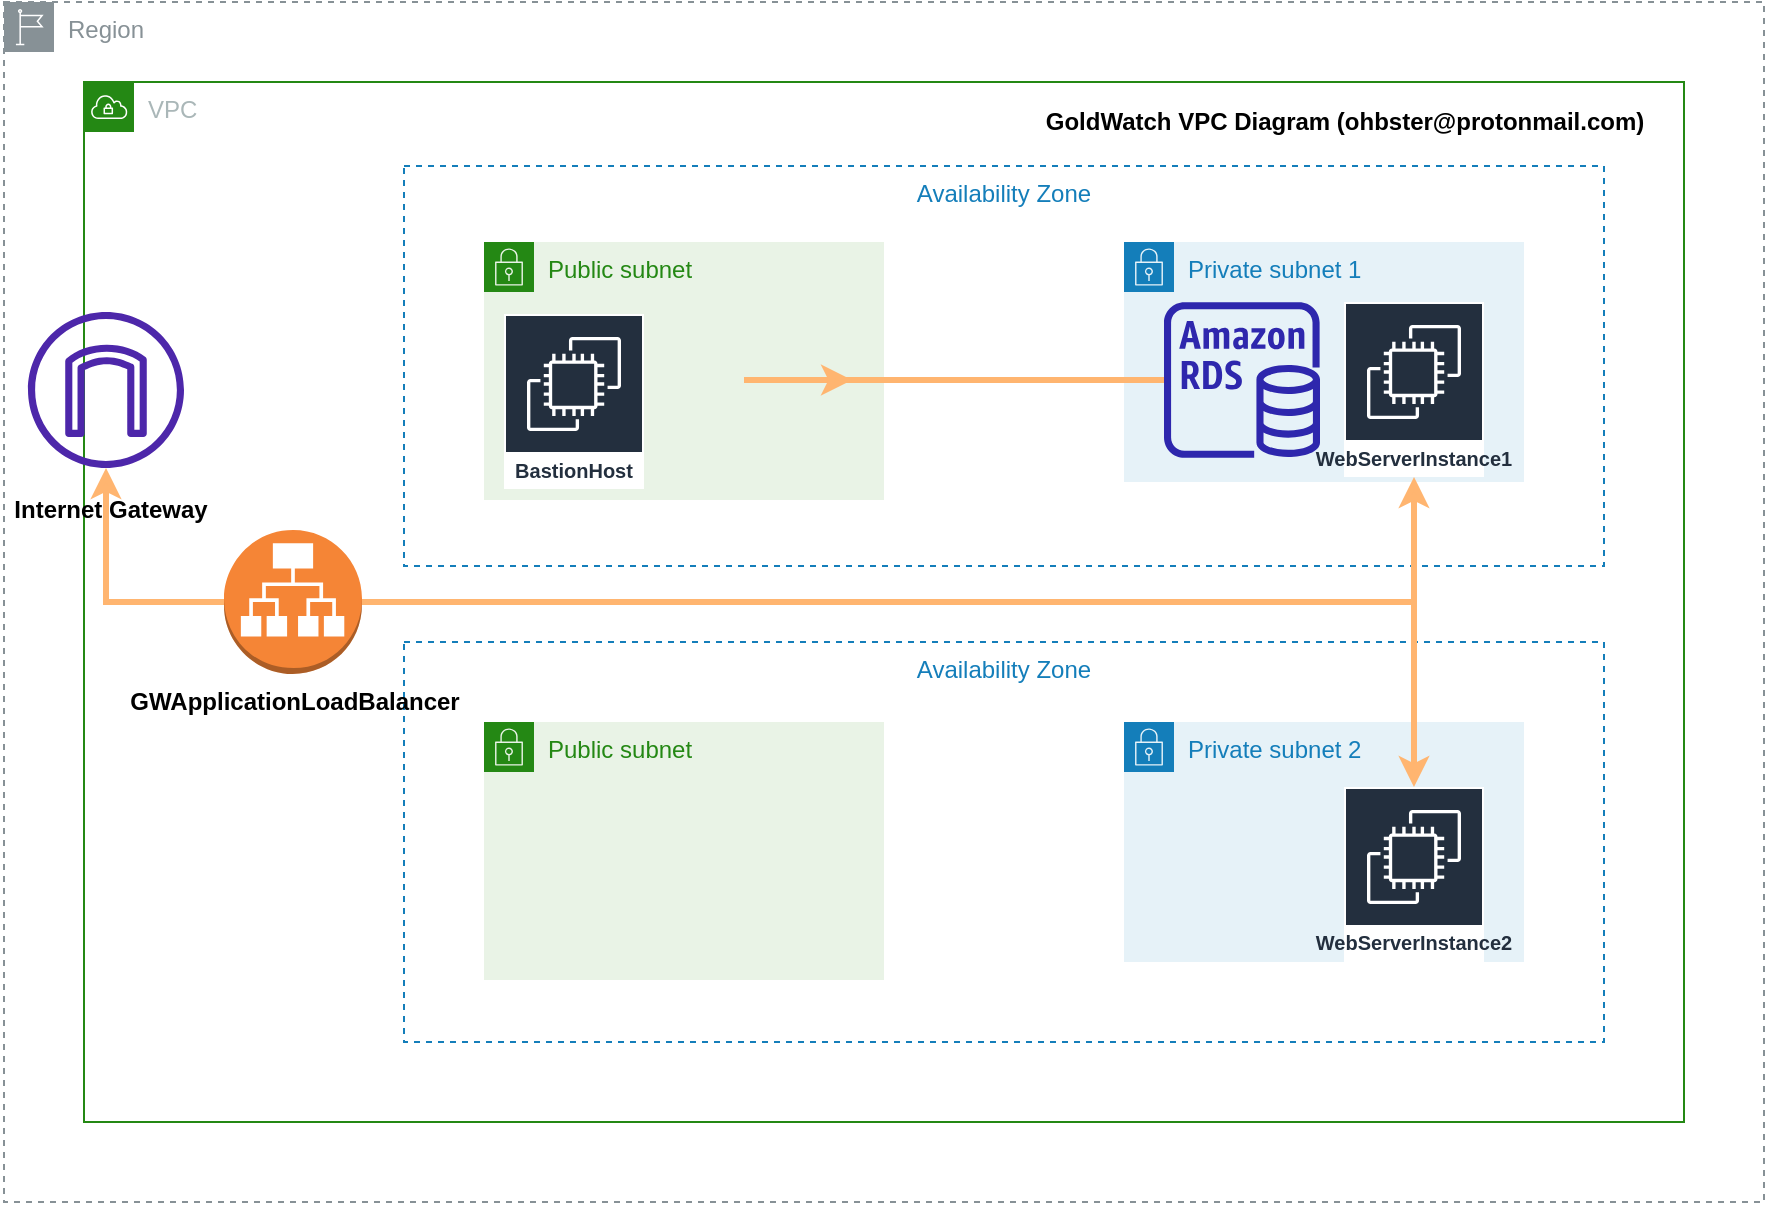 <mxfile version="19.0.0" type="device"><diagram id="r2kFCIz7Z4hUU_vQN4tL" name="Page-1"><mxGraphModel dx="868" dy="455" grid="1" gridSize="10" guides="1" tooltips="1" connect="1" arrows="1" fold="1" page="1" pageScale="1" pageWidth="1100" pageHeight="850" math="0" shadow="0"><root><mxCell id="0"/><mxCell id="1" parent="0"/><mxCell id="VqU6aoLuSzsEIlmfzlet-1" value="Region" style="sketch=0;outlineConnect=0;gradientColor=none;html=1;whiteSpace=wrap;fontSize=12;fontStyle=0;shape=mxgraph.aws4.group;grIcon=mxgraph.aws4.group_region;strokeColor=#879196;fillColor=none;verticalAlign=top;align=left;spacingLeft=30;fontColor=#879196;dashed=1;" parent="1" vertex="1"><mxGeometry x="120" y="200" width="880" height="600" as="geometry"/></mxCell><mxCell id="VqU6aoLuSzsEIlmfzlet-2" value="VPC" style="points=[[0,0],[0.25,0],[0.5,0],[0.75,0],[1,0],[1,0.25],[1,0.5],[1,0.75],[1,1],[0.75,1],[0.5,1],[0.25,1],[0,1],[0,0.75],[0,0.5],[0,0.25]];outlineConnect=0;gradientColor=none;html=1;whiteSpace=wrap;fontSize=12;fontStyle=0;container=1;pointerEvents=0;collapsible=0;recursiveResize=0;shape=mxgraph.aws4.group;grIcon=mxgraph.aws4.group_vpc;strokeColor=#248814;fillColor=none;verticalAlign=top;align=left;spacingLeft=30;fontColor=#AAB7B8;dashed=0;" parent="1" vertex="1"><mxGeometry x="160" y="240" width="800" height="520" as="geometry"/></mxCell><mxCell id="VqU6aoLuSzsEIlmfzlet-5" value="Availability Zone" style="fillColor=none;strokeColor=#147EBA;dashed=1;verticalAlign=top;fontStyle=0;fontColor=#147EBA;" parent="VqU6aoLuSzsEIlmfzlet-2" vertex="1"><mxGeometry x="160" y="280" width="600" height="200" as="geometry"/></mxCell><mxCell id="VqU6aoLuSzsEIlmfzlet-11" value="Private subnet 2" style="points=[[0,0],[0.25,0],[0.5,0],[0.75,0],[1,0],[1,0.25],[1,0.5],[1,0.75],[1,1],[0.75,1],[0.5,1],[0.25,1],[0,1],[0,0.75],[0,0.5],[0,0.25]];outlineConnect=0;gradientColor=none;html=1;whiteSpace=wrap;fontSize=12;fontStyle=0;container=1;pointerEvents=0;collapsible=0;recursiveResize=0;shape=mxgraph.aws4.group;grIcon=mxgraph.aws4.group_security_group;grStroke=0;strokeColor=#147EBA;fillColor=#E6F2F8;verticalAlign=top;align=left;spacingLeft=30;fontColor=#147EBA;dashed=0;" parent="VqU6aoLuSzsEIlmfzlet-2" vertex="1"><mxGeometry x="520" y="320" width="200" height="120" as="geometry"/></mxCell><mxCell id="VqU6aoLuSzsEIlmfzlet-17" value="WebServerInstance2" style="sketch=0;outlineConnect=0;fontColor=#232F3E;gradientColor=none;strokeColor=#ffffff;fillColor=#232F3E;dashed=0;verticalLabelPosition=middle;verticalAlign=bottom;align=center;html=1;whiteSpace=wrap;fontSize=10;fontStyle=1;spacing=3;shape=mxgraph.aws4.productIcon;prIcon=mxgraph.aws4.ec2;" parent="VqU6aoLuSzsEIlmfzlet-2" vertex="1"><mxGeometry x="630" y="352.5" width="70" height="87.5" as="geometry"/></mxCell><mxCell id="VqU6aoLuSzsEIlmfzlet-22" value="Public subnet" style="points=[[0,0],[0.25,0],[0.5,0],[0.75,0],[1,0],[1,0.25],[1,0.5],[1,0.75],[1,1],[0.75,1],[0.5,1],[0.25,1],[0,1],[0,0.75],[0,0.5],[0,0.25]];outlineConnect=0;gradientColor=none;html=1;whiteSpace=wrap;fontSize=12;fontStyle=0;container=1;pointerEvents=0;collapsible=0;recursiveResize=0;shape=mxgraph.aws4.group;grIcon=mxgraph.aws4.group_security_group;grStroke=0;strokeColor=#248814;fillColor=#E9F3E6;verticalAlign=top;align=left;spacingLeft=30;fontColor=#248814;dashed=0;" parent="VqU6aoLuSzsEIlmfzlet-2" vertex="1"><mxGeometry x="200" y="320" width="200" height="129" as="geometry"/></mxCell><mxCell id="VqU6aoLuSzsEIlmfzlet-4" value="Availability Zone" style="fillColor=none;strokeColor=#147EBA;dashed=1;verticalAlign=top;fontStyle=0;fontColor=#147EBA;" parent="VqU6aoLuSzsEIlmfzlet-2" vertex="1"><mxGeometry x="160" y="42" width="600" height="200" as="geometry"/></mxCell><mxCell id="640oONvyQZ_DDmmQ-1xn-8" style="edgeStyle=orthogonalEdgeStyle;rounded=0;orthogonalLoop=1;jettySize=auto;html=1;strokeColor=#FFB570;strokeWidth=3;" parent="VqU6aoLuSzsEIlmfzlet-2" source="640oONvyQZ_DDmmQ-1xn-5" target="VqU6aoLuSzsEIlmfzlet-17" edge="1"><mxGeometry relative="1" as="geometry"/></mxCell><mxCell id="640oONvyQZ_DDmmQ-1xn-5" value="" style="outlineConnect=0;dashed=0;verticalLabelPosition=bottom;verticalAlign=top;align=center;html=1;shape=mxgraph.aws3.application_load_balancer;fillColor=#F58536;gradientColor=none;" parent="VqU6aoLuSzsEIlmfzlet-2" vertex="1"><mxGeometry x="70" y="224" width="69" height="72" as="geometry"/></mxCell><mxCell id="640oONvyQZ_DDmmQ-1xn-10" value="&lt;b&gt;GWApplicationLoadBalancer&lt;br&gt;&lt;/b&gt;" style="text;html=1;resizable=0;autosize=1;align=center;verticalAlign=middle;points=[];fillColor=none;strokeColor=none;rounded=0;" parent="VqU6aoLuSzsEIlmfzlet-2" vertex="1"><mxGeometry x="14.5" y="300" width="180" height="20" as="geometry"/></mxCell><mxCell id="VqU6aoLuSzsEIlmfzlet-25" value="" style="sketch=0;outlineConnect=0;fontColor=#232F3E;gradientColor=none;fillColor=#4D27AA;strokeColor=none;dashed=0;verticalLabelPosition=bottom;verticalAlign=top;align=center;html=1;fontSize=12;fontStyle=0;aspect=fixed;pointerEvents=1;shape=mxgraph.aws4.internet_gateway;" parent="VqU6aoLuSzsEIlmfzlet-2" vertex="1"><mxGeometry x="-28" y="115" width="78" height="78" as="geometry"/></mxCell><mxCell id="640oONvyQZ_DDmmQ-1xn-9" style="edgeStyle=orthogonalEdgeStyle;rounded=0;orthogonalLoop=1;jettySize=auto;html=1;strokeColor=#FFB570;strokeWidth=3;" parent="VqU6aoLuSzsEIlmfzlet-2" source="640oONvyQZ_DDmmQ-1xn-5" target="VqU6aoLuSzsEIlmfzlet-25" edge="1"><mxGeometry relative="1" as="geometry"/></mxCell><mxCell id="DFTTwwL8Em27RZN8OPU--3" value="&lt;b&gt;Internet Gateway&lt;/b&gt;" style="text;html=1;resizable=0;autosize=1;align=center;verticalAlign=middle;points=[];fillColor=none;strokeColor=none;rounded=0;" parent="VqU6aoLuSzsEIlmfzlet-2" vertex="1"><mxGeometry x="-42" y="204" width="110" height="20" as="geometry"/></mxCell><mxCell id="640oONvyQZ_DDmmQ-1xn-11" value="&lt;b&gt;GoldWatch VPC Diagram (ohbster@protonmail.com)&lt;/b&gt;" style="text;html=1;resizable=0;autosize=1;align=center;verticalAlign=middle;points=[];fillColor=none;strokeColor=none;rounded=0;" parent="VqU6aoLuSzsEIlmfzlet-2" vertex="1"><mxGeometry x="475" y="10" width="310" height="20" as="geometry"/></mxCell><mxCell id="VqU6aoLuSzsEIlmfzlet-7" value="Public subnet" style="points=[[0,0],[0.25,0],[0.5,0],[0.75,0],[1,0],[1,0.25],[1,0.5],[1,0.75],[1,1],[0.75,1],[0.5,1],[0.25,1],[0,1],[0,0.75],[0,0.5],[0,0.25]];outlineConnect=0;gradientColor=none;html=1;whiteSpace=wrap;fontSize=12;fontStyle=0;container=1;pointerEvents=0;collapsible=0;recursiveResize=0;shape=mxgraph.aws4.group;grIcon=mxgraph.aws4.group_security_group;grStroke=0;strokeColor=#248814;fillColor=#E9F3E6;verticalAlign=top;align=left;spacingLeft=30;fontColor=#248814;dashed=0;" parent="1" vertex="1"><mxGeometry x="360" y="320" width="200" height="129" as="geometry"/></mxCell><mxCell id="VqU6aoLuSzsEIlmfzlet-20" value="BastionHost" style="sketch=0;outlineConnect=0;fontColor=#232F3E;gradientColor=none;strokeColor=#ffffff;fillColor=#232F3E;dashed=0;verticalLabelPosition=middle;verticalAlign=bottom;align=center;html=1;whiteSpace=wrap;fontSize=10;fontStyle=1;spacing=3;shape=mxgraph.aws4.productIcon;prIcon=mxgraph.aws4.ec2;" parent="VqU6aoLuSzsEIlmfzlet-7" vertex="1"><mxGeometry x="10" y="36" width="70" height="87.5" as="geometry"/></mxCell><mxCell id="VqU6aoLuSzsEIlmfzlet-9" value="Private subnet 1" style="points=[[0,0],[0.25,0],[0.5,0],[0.75,0],[1,0],[1,0.25],[1,0.5],[1,0.75],[1,1],[0.75,1],[0.5,1],[0.25,1],[0,1],[0,0.75],[0,0.5],[0,0.25]];outlineConnect=0;gradientColor=none;html=1;whiteSpace=wrap;fontSize=12;fontStyle=0;container=1;pointerEvents=0;collapsible=0;recursiveResize=0;shape=mxgraph.aws4.group;grIcon=mxgraph.aws4.group_security_group;grStroke=0;strokeColor=#147EBA;fillColor=#E6F2F8;verticalAlign=top;align=left;spacingLeft=30;fontColor=#147EBA;dashed=0;" parent="1" vertex="1"><mxGeometry x="680" y="320" width="200" height="120" as="geometry"/></mxCell><mxCell id="VqU6aoLuSzsEIlmfzlet-16" value="WebServerInstance1" style="sketch=0;outlineConnect=0;fontColor=#232F3E;gradientColor=none;strokeColor=#ffffff;fillColor=#232F3E;dashed=0;verticalLabelPosition=middle;verticalAlign=bottom;align=center;html=1;whiteSpace=wrap;fontSize=10;fontStyle=1;spacing=3;shape=mxgraph.aws4.productIcon;prIcon=mxgraph.aws4.ec2;" parent="VqU6aoLuSzsEIlmfzlet-9" vertex="1"><mxGeometry x="110" y="30" width="70" height="87.5" as="geometry"/></mxCell><mxCell id="DFTTwwL8Em27RZN8OPU--4" style="edgeStyle=orthogonalEdgeStyle;rounded=0;orthogonalLoop=1;jettySize=auto;html=1;strokeWidth=3;strokeColor=#FFB570;" parent="1" source="VqU6aoLuSzsEIlmfzlet-18" edge="1"><mxGeometry relative="1" as="geometry"><Array as="points"><mxPoint x="490" y="389"/><mxPoint x="490" y="389"/></Array><mxPoint x="544" y="389" as="targetPoint"/></mxGeometry></mxCell><mxCell id="VqU6aoLuSzsEIlmfzlet-18" value="" style="sketch=0;outlineConnect=0;fontColor=#232F3E;gradientColor=none;fillColor=#2E27AD;strokeColor=none;dashed=0;verticalLabelPosition=bottom;verticalAlign=top;align=center;html=1;fontSize=12;fontStyle=0;aspect=fixed;pointerEvents=1;shape=mxgraph.aws4.rds_instance;" parent="1" vertex="1"><mxGeometry x="700" y="350" width="78" height="78" as="geometry"/></mxCell><mxCell id="640oONvyQZ_DDmmQ-1xn-7" style="edgeStyle=orthogonalEdgeStyle;rounded=0;orthogonalLoop=1;jettySize=auto;html=1;strokeColor=#FFB570;strokeWidth=3;" parent="1" source="640oONvyQZ_DDmmQ-1xn-5" target="VqU6aoLuSzsEIlmfzlet-16" edge="1"><mxGeometry relative="1" as="geometry"/></mxCell></root></mxGraphModel></diagram></mxfile>